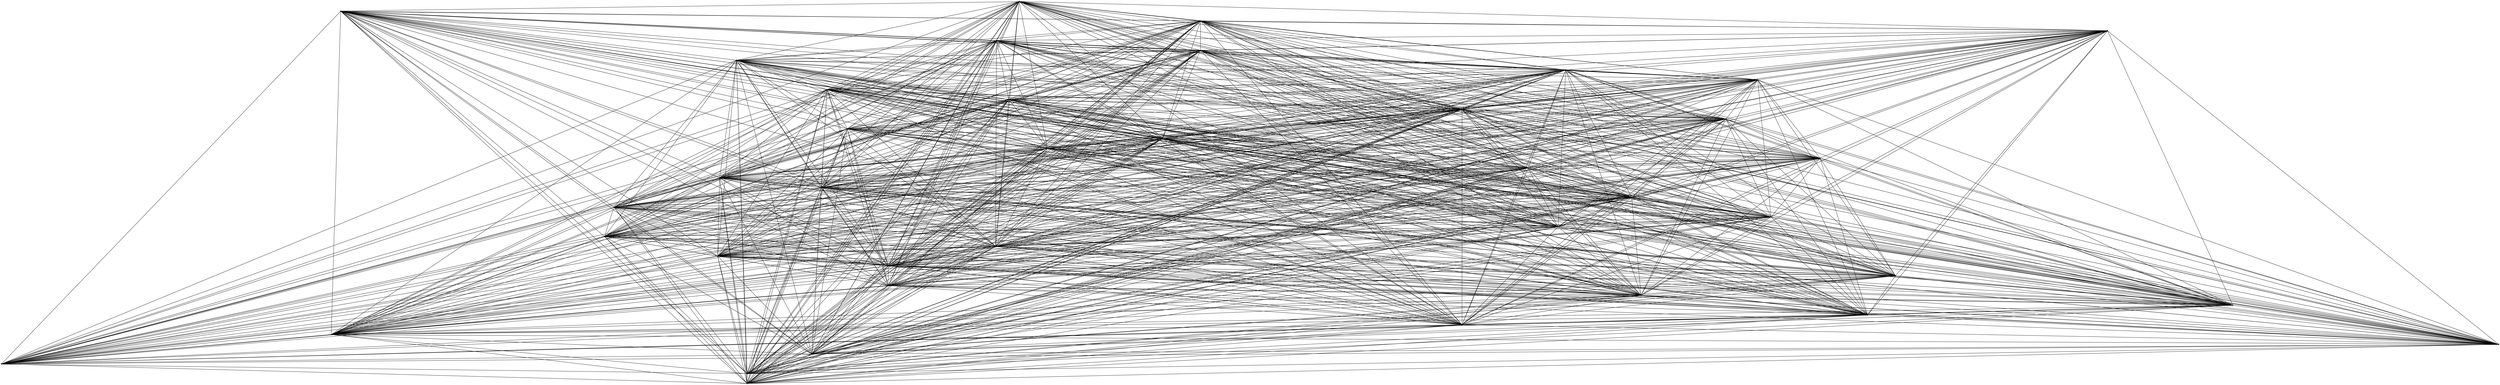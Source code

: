 strict graph {
    splines="line";
    node [margin=0 shape=point style=filled];

    0 [label="n0"]
    1 [label="n1"]
    2 [label="n2"]
    3 [label="n3"]
    4 [label="n4"]
    5 [label="n5"]
    6 [label="n6"]
    7 [label="n7"]
    8 [label="n8"]
    9 [label="n9"]
    10 [label="n10"]
    11 [label="n11"]
    12 [label="n12"]
    13 [label="n13"]
    14 [label="n14"]
    15 [label="n15"]
    16 [label="n16"]
    17 [label="n17"]
    18 [label="n18"]
    19 [label="n19"]
    20 [label="n20"]
    21 [label="n21"]
    22 [label="n22"]
    23 [label="n23"]
    24 [label="n24"]
    25 [label="n25"]
    26 [label="n26"]
    27 [label="n27"]
    28 [label="n28"]
    29 [label="n29"]
    30 [label="n30"]
    31 [label="n31"]
    32 [label="n32"]
    33 [label="n33"]
    34 [label="n34"]
    35 [label="n35"]
    36 [label="n36"]
    37 [label="n37"]
    38 [label="n38"]
    39 [label="n39"]

    0 -- 1
    0 -- 2
    0 -- 3
    0 -- 4
    0 -- 5
    0 -- 6
    0 -- 7
    0 -- 8
    0 -- 9
    0 -- 10
    0 -- 11
    0 -- 12
    0 -- 13
    0 -- 14
    0 -- 15
    0 -- 16
    0 -- 17
    0 -- 18
    0 -- 19
    0 -- 20
    0 -- 21
    0 -- 22
    0 -- 23
    0 -- 24
    0 -- 25
    0 -- 26
    0 -- 27
    0 -- 28
    0 -- 29
    0 -- 30
    0 -- 31
    0 -- 32
    0 -- 33
    0 -- 34
    0 -- 35
    0 -- 36
    0 -- 37
    0 -- 38
    0 -- 39
    1 -- 2
    1 -- 3
    1 -- 4
    1 -- 5
    1 -- 6
    1 -- 7
    1 -- 8
    1 -- 9
    1 -- 10
    1 -- 11
    1 -- 12
    1 -- 13
    1 -- 14
    1 -- 15
    1 -- 16
    1 -- 17
    1 -- 18
    1 -- 19
    1 -- 20
    1 -- 21
    1 -- 22
    1 -- 23
    1 -- 24
    1 -- 25
    1 -- 26
    1 -- 27
    1 -- 28
    1 -- 29
    1 -- 30
    1 -- 31
    1 -- 32
    1 -- 33
    1 -- 34
    1 -- 35
    1 -- 36
    1 -- 37
    1 -- 38
    1 -- 39
    2 -- 3
    2 -- 4
    2 -- 5
    2 -- 6
    2 -- 7
    2 -- 8
    2 -- 9
    2 -- 10
    2 -- 11
    2 -- 12
    2 -- 13
    2 -- 14
    2 -- 15
    2 -- 16
    2 -- 17
    2 -- 18
    2 -- 19
    2 -- 20
    2 -- 21
    2 -- 22
    2 -- 23
    2 -- 24
    2 -- 25
    2 -- 26
    2 -- 27
    2 -- 28
    2 -- 29
    2 -- 30
    2 -- 31
    2 -- 32
    2 -- 33
    2 -- 34
    2 -- 35
    2 -- 36
    2 -- 37
    2 -- 38
    2 -- 39
    3 -- 4
    3 -- 5
    3 -- 6
    3 -- 7
    3 -- 8
    3 -- 9
    3 -- 10
    3 -- 11
    3 -- 12
    3 -- 13
    3 -- 14
    3 -- 15
    3 -- 16
    3 -- 17
    3 -- 18
    3 -- 19
    3 -- 20
    3 -- 21
    3 -- 22
    3 -- 23
    3 -- 24
    3 -- 25
    3 -- 26
    3 -- 27
    3 -- 28
    3 -- 29
    3 -- 30
    3 -- 31
    3 -- 32
    3 -- 33
    3 -- 34
    3 -- 35
    3 -- 36
    3 -- 37
    3 -- 38
    3 -- 39
    4 -- 5
    4 -- 6
    4 -- 7
    4 -- 8
    4 -- 9
    4 -- 10
    4 -- 11
    4 -- 12
    4 -- 13
    4 -- 14
    4 -- 15
    4 -- 16
    4 -- 17
    4 -- 18
    4 -- 19
    4 -- 20
    4 -- 21
    4 -- 22
    4 -- 23
    4 -- 24
    4 -- 25
    4 -- 26
    4 -- 27
    4 -- 28
    4 -- 29
    4 -- 30
    4 -- 31
    4 -- 32
    4 -- 33
    4 -- 34
    4 -- 35
    4 -- 36
    4 -- 37
    4 -- 38
    4 -- 39
    5 -- 6
    5 -- 7
    5 -- 8
    5 -- 9
    5 -- 10
    5 -- 11
    5 -- 12
    5 -- 13
    5 -- 14
    5 -- 15
    5 -- 16
    5 -- 17
    5 -- 18
    5 -- 19
    5 -- 20
    5 -- 21
    5 -- 22
    5 -- 23
    5 -- 24
    5 -- 25
    5 -- 26
    5 -- 27
    5 -- 28
    5 -- 29
    5 -- 30
    5 -- 31
    5 -- 32
    5 -- 33
    5 -- 34
    5 -- 35
    5 -- 36
    5 -- 37
    5 -- 38
    5 -- 39
    6 -- 7
    6 -- 8
    6 -- 9
    6 -- 10
    6 -- 11
    6 -- 12
    6 -- 13
    6 -- 14
    6 -- 15
    6 -- 16
    6 -- 17
    6 -- 18
    6 -- 19
    6 -- 20
    6 -- 21
    6 -- 22
    6 -- 23
    6 -- 24
    6 -- 25
    6 -- 26
    6 -- 27
    6 -- 28
    6 -- 29
    6 -- 30
    6 -- 31
    6 -- 32
    6 -- 33
    6 -- 34
    6 -- 35
    6 -- 36
    6 -- 37
    6 -- 38
    6 -- 39
    7 -- 8
    7 -- 9
    7 -- 10
    7 -- 11
    7 -- 12
    7 -- 13
    7 -- 14
    7 -- 15
    7 -- 16
    7 -- 17
    7 -- 18
    7 -- 19
    7 -- 20
    7 -- 21
    7 -- 22
    7 -- 23
    7 -- 24
    7 -- 25
    7 -- 26
    7 -- 27
    7 -- 28
    7 -- 29
    7 -- 30
    7 -- 31
    7 -- 32
    7 -- 33
    7 -- 34
    7 -- 35
    7 -- 36
    7 -- 37
    7 -- 38
    7 -- 39
    8 -- 9
    8 -- 10
    8 -- 11
    8 -- 12
    8 -- 13
    8 -- 14
    8 -- 15
    8 -- 16
    8 -- 17
    8 -- 18
    8 -- 19
    8 -- 20
    8 -- 21
    8 -- 22
    8 -- 23
    8 -- 24
    8 -- 25
    8 -- 26
    8 -- 27
    8 -- 28
    8 -- 29
    8 -- 30
    8 -- 31
    8 -- 32
    8 -- 33
    8 -- 34
    8 -- 35
    8 -- 36
    8 -- 37
    8 -- 38
    8 -- 39
    9 -- 10
    9 -- 11
    9 -- 12
    9 -- 13
    9 -- 14
    9 -- 15
    9 -- 16
    9 -- 17
    9 -- 18
    9 -- 19
    9 -- 20
    9 -- 21
    9 -- 22
    9 -- 23
    9 -- 24
    9 -- 25
    9 -- 26
    9 -- 27
    9 -- 28
    9 -- 29
    9 -- 30
    9 -- 31
    9 -- 32
    9 -- 33
    9 -- 34
    9 -- 35
    9 -- 36
    9 -- 37
    9 -- 38
    9 -- 39
    10 -- 11
    10 -- 12
    10 -- 13
    10 -- 14
    10 -- 15
    10 -- 16
    10 -- 17
    10 -- 18
    10 -- 19
    10 -- 20
    10 -- 21
    10 -- 22
    10 -- 23
    10 -- 24
    10 -- 25
    10 -- 26
    10 -- 27
    10 -- 28
    10 -- 29
    10 -- 30
    10 -- 31
    10 -- 32
    10 -- 33
    10 -- 34
    10 -- 35
    10 -- 36
    10 -- 37
    10 -- 38
    10 -- 39
    11 -- 12
    11 -- 13
    11 -- 14
    11 -- 15
    11 -- 16
    11 -- 17
    11 -- 18
    11 -- 19
    11 -- 20
    11 -- 21
    11 -- 22
    11 -- 23
    11 -- 24
    11 -- 25
    11 -- 26
    11 -- 27
    11 -- 28
    11 -- 29
    11 -- 30
    11 -- 31
    11 -- 32
    11 -- 33
    11 -- 34
    11 -- 35
    11 -- 36
    11 -- 37
    11 -- 38
    11 -- 39
    12 -- 13
    12 -- 14
    12 -- 15
    12 -- 16
    12 -- 17
    12 -- 18
    12 -- 19
    12 -- 20
    12 -- 21
    12 -- 22
    12 -- 23
    12 -- 24
    12 -- 25
    12 -- 26
    12 -- 27
    12 -- 28
    12 -- 29
    12 -- 30
    12 -- 31
    12 -- 32
    12 -- 33
    12 -- 34
    12 -- 35
    12 -- 36
    12 -- 37
    12 -- 38
    12 -- 39
    13 -- 14
    13 -- 15
    13 -- 16
    13 -- 17
    13 -- 18
    13 -- 19
    13 -- 20
    13 -- 21
    13 -- 22
    13 -- 23
    13 -- 24
    13 -- 25
    13 -- 26
    13 -- 27
    13 -- 28
    13 -- 29
    13 -- 30
    13 -- 31
    13 -- 32
    13 -- 33
    13 -- 34
    13 -- 35
    13 -- 36
    13 -- 37
    13 -- 38
    13 -- 39
    14 -- 15
    14 -- 16
    14 -- 17
    14 -- 18
    14 -- 19
    14 -- 20
    14 -- 21
    14 -- 22
    14 -- 23
    14 -- 24
    14 -- 25
    14 -- 26
    14 -- 27
    14 -- 28
    14 -- 29
    14 -- 30
    14 -- 31
    14 -- 32
    14 -- 33
    14 -- 34
    14 -- 35
    14 -- 36
    14 -- 37
    14 -- 38
    14 -- 39
    15 -- 16
    15 -- 17
    15 -- 18
    15 -- 19
    15 -- 20
    15 -- 21
    15 -- 22
    15 -- 23
    15 -- 24
    15 -- 25
    15 -- 26
    15 -- 27
    15 -- 28
    15 -- 29
    15 -- 30
    15 -- 31
    15 -- 32
    15 -- 33
    15 -- 34
    15 -- 35
    15 -- 36
    15 -- 37
    15 -- 38
    15 -- 39
    16 -- 17
    16 -- 18
    16 -- 19
    16 -- 20
    16 -- 21
    16 -- 22
    16 -- 23
    16 -- 24
    16 -- 25
    16 -- 26
    16 -- 27
    16 -- 28
    16 -- 29
    16 -- 30
    16 -- 31
    16 -- 32
    16 -- 33
    16 -- 34
    16 -- 35
    16 -- 36
    16 -- 37
    16 -- 38
    16 -- 39
    17 -- 18
    17 -- 19
    17 -- 20
    17 -- 21
    17 -- 22
    17 -- 23
    17 -- 24
    17 -- 25
    17 -- 26
    17 -- 27
    17 -- 28
    17 -- 29
    17 -- 30
    17 -- 31
    17 -- 32
    17 -- 33
    17 -- 34
    17 -- 35
    17 -- 36
    17 -- 37
    17 -- 38
    17 -- 39
    18 -- 19
    18 -- 20
    18 -- 21
    18 -- 22
    18 -- 23
    18 -- 24
    18 -- 25
    18 -- 26
    18 -- 27
    18 -- 28
    18 -- 29
    18 -- 30
    18 -- 31
    18 -- 32
    18 -- 33
    18 -- 34
    18 -- 35
    18 -- 36
    18 -- 37
    18 -- 38
    18 -- 39
    19 -- 20
    19 -- 21
    19 -- 22
    19 -- 23
    19 -- 24
    19 -- 25
    19 -- 26
    19 -- 27
    19 -- 28
    19 -- 29
    19 -- 30
    19 -- 31
    19 -- 32
    19 -- 33
    19 -- 34
    19 -- 35
    19 -- 36
    19 -- 37
    19 -- 38
    19 -- 39
    20 -- 21
    20 -- 22
    20 -- 23
    20 -- 24
    20 -- 25
    20 -- 26
    20 -- 27
    20 -- 28
    20 -- 29
    20 -- 30
    20 -- 31
    20 -- 32
    20 -- 33
    20 -- 34
    20 -- 35
    20 -- 36
    20 -- 37
    20 -- 38
    20 -- 39
    21 -- 22
    21 -- 23
    21 -- 24
    21 -- 25
    21 -- 26
    21 -- 27
    21 -- 28
    21 -- 29
    21 -- 30
    21 -- 31
    21 -- 32
    21 -- 33
    21 -- 34
    21 -- 35
    21 -- 36
    21 -- 37
    21 -- 38
    21 -- 39
    22 -- 23
    22 -- 24
    22 -- 25
    22 -- 26
    22 -- 27
    22 -- 28
    22 -- 29
    22 -- 30
    22 -- 31
    22 -- 32
    22 -- 33
    22 -- 34
    22 -- 35
    22 -- 36
    22 -- 37
    22 -- 38
    22 -- 39
    23 -- 24
    23 -- 25
    23 -- 26
    23 -- 27
    23 -- 28
    23 -- 29
    23 -- 30
    23 -- 31
    23 -- 32
    23 -- 33
    23 -- 34
    23 -- 35
    23 -- 36
    23 -- 37
    23 -- 38
    23 -- 39
    24 -- 25
    24 -- 26
    24 -- 27
    24 -- 28
    24 -- 29
    24 -- 30
    24 -- 31
    24 -- 32
    24 -- 33
    24 -- 34
    24 -- 35
    24 -- 36
    24 -- 37
    24 -- 38
    24 -- 39
    25 -- 26
    25 -- 27
    25 -- 28
    25 -- 29
    25 -- 30
    25 -- 31
    25 -- 32
    25 -- 33
    25 -- 34
    25 -- 35
    25 -- 36
    25 -- 37
    25 -- 38
    25 -- 39
    26 -- 27
    26 -- 28
    26 -- 29
    26 -- 30
    26 -- 31
    26 -- 32
    26 -- 33
    26 -- 34
    26 -- 35
    26 -- 36
    26 -- 37
    26 -- 38
    26 -- 39
    27 -- 28
    27 -- 29
    27 -- 30
    27 -- 31
    27 -- 32
    27 -- 33
    27 -- 34
    27 -- 35
    27 -- 36
    27 -- 37
    27 -- 38
    27 -- 39
    28 -- 29
    28 -- 30
    28 -- 31
    28 -- 32
    28 -- 33
    28 -- 34
    28 -- 35
    28 -- 36
    28 -- 37
    28 -- 38
    28 -- 39
    29 -- 30
    29 -- 31
    29 -- 32
    29 -- 33
    29 -- 34
    29 -- 35
    29 -- 36
    29 -- 37
    29 -- 38
    29 -- 39
    30 -- 31
    30 -- 32
    30 -- 33
    30 -- 34
    30 -- 35
    30 -- 36
    30 -- 37
    30 -- 38
    30 -- 39
    31 -- 32
    31 -- 33
    31 -- 34
    31 -- 35
    31 -- 36
    31 -- 37
    31 -- 38
    31 -- 39
    32 -- 33
    32 -- 34
    32 -- 35
    32 -- 36
    32 -- 37
    32 -- 38
    32 -- 39
    33 -- 34
    33 -- 35
    33 -- 36
    33 -- 37
    33 -- 38
    33 -- 39
    34 -- 35
    34 -- 36
    34 -- 37
    34 -- 38
    34 -- 39
    35 -- 36
    35 -- 37
    35 -- 38
    35 -- 39
    36 -- 37
    36 -- 38
    36 -- 39
    37 -- 38
    37 -- 39
    38 -- 39
}